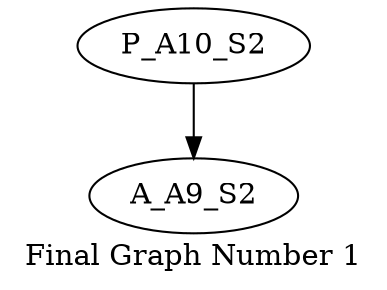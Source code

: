 digraph{
	node [ ]
	edge [ ]
	P_A10_S2 [ ]
	P_A10_S2 -> A_A9_S2 [ ]
	label = "Final Graph Number 1"
}